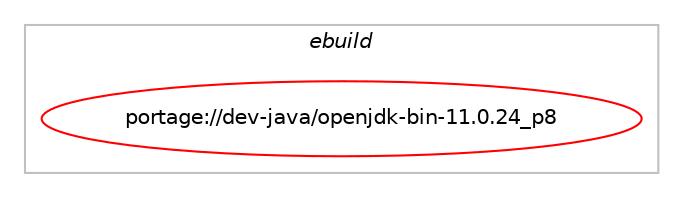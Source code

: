 digraph prolog {

# *************
# Graph options
# *************

newrank=true;
concentrate=true;
compound=true;
graph [rankdir=LR,fontname=Helvetica,fontsize=10,ranksep=1.5];#, ranksep=2.5, nodesep=0.2];
edge  [arrowhead=vee];
node  [fontname=Helvetica,fontsize=10];

# **********
# The ebuild
# **********

subgraph cluster_leftcol {
color=gray;
label=<<i>ebuild</i>>;
id [label="portage://dev-java/openjdk-bin-11.0.24_p8", color=red, width=4, href="../dev-java/openjdk-bin-11.0.24_p8.svg"];
}

# ****************
# The dependencies
# ****************

subgraph cluster_midcol {
color=gray;
label=<<i>dependencies</i>>;
subgraph cluster_compile {
fillcolor="#eeeeee";
style=filled;
label=<<i>compile</i>>;
# *** BEGIN UNKNOWN DEPENDENCY TYPE (TODO) ***
# id -> equal(package_dependency(portage://dev-java/openjdk-bin-11.0.24_p8,install,no,app-eselect,eselect-java,none,[,,],[],[]))
# *** END UNKNOWN DEPENDENCY TYPE (TODO) ***

# *** BEGIN UNKNOWN DEPENDENCY TYPE (TODO) ***
# id -> equal(package_dependency(portage://dev-java/openjdk-bin-11.0.24_p8,install,no,dev-java,java-config,none,[,,],[],[]))
# *** END UNKNOWN DEPENDENCY TYPE (TODO) ***

}
subgraph cluster_compileandrun {
fillcolor="#eeeeee";
style=filled;
label=<<i>compile and run</i>>;
}
subgraph cluster_run {
fillcolor="#eeeeee";
style=filled;
label=<<i>run</i>>;
# *** BEGIN UNKNOWN DEPENDENCY TYPE (TODO) ***
# id -> equal(use_conditional_group(positive,kernel_linux,portage://dev-java/openjdk-bin-11.0.24_p8,[package_dependency(portage://dev-java/openjdk-bin-11.0.24_p8,run,no,media-libs,fontconfig,none,[,,],[slot(1.0)],[]),package_dependency(portage://dev-java/openjdk-bin-11.0.24_p8,run,no,media-libs,freetype,none,[,,],[slot(2)],[]),package_dependency(portage://dev-java/openjdk-bin-11.0.24_p8,run,no,media-libs,harfbuzz,none,[,,],[],[]),use_conditional_group(positive,elibc_glibc,portage://dev-java/openjdk-bin-11.0.24_p8,[package_dependency(portage://dev-java/openjdk-bin-11.0.24_p8,run,no,sys-libs,glibc,greaterequal,[2.2.5,,,2.2.5],any_different_slot,[])]),use_conditional_group(positive,elibc_musl,portage://dev-java/openjdk-bin-11.0.24_p8,[package_dependency(portage://dev-java/openjdk-bin-11.0.24_p8,run,no,sys-libs,musl,none,[,,],[],[])]),package_dependency(portage://dev-java/openjdk-bin-11.0.24_p8,run,no,sys-libs,zlib,none,[,,],[],[]),use_conditional_group(positive,alsa,portage://dev-java/openjdk-bin-11.0.24_p8,[package_dependency(portage://dev-java/openjdk-bin-11.0.24_p8,run,no,media-libs,alsa-lib,none,[,,],[],[])]),use_conditional_group(positive,cups,portage://dev-java/openjdk-bin-11.0.24_p8,[package_dependency(portage://dev-java/openjdk-bin-11.0.24_p8,run,no,net-print,cups,none,[,,],[],[])]),use_conditional_group(positive,selinux,portage://dev-java/openjdk-bin-11.0.24_p8,[package_dependency(portage://dev-java/openjdk-bin-11.0.24_p8,run,no,sec-policy,selinux-java,none,[,,],[],[])]),use_conditional_group(negative,headless-awt,portage://dev-java/openjdk-bin-11.0.24_p8,[package_dependency(portage://dev-java/openjdk-bin-11.0.24_p8,run,no,x11-libs,libX11,none,[,,],[],[]),package_dependency(portage://dev-java/openjdk-bin-11.0.24_p8,run,no,x11-libs,libXext,none,[,,],[],[]),package_dependency(portage://dev-java/openjdk-bin-11.0.24_p8,run,no,x11-libs,libXi,none,[,,],[],[]),package_dependency(portage://dev-java/openjdk-bin-11.0.24_p8,run,no,x11-libs,libXrender,none,[,,],[],[]),package_dependency(portage://dev-java/openjdk-bin-11.0.24_p8,run,no,x11-libs,libXtst,none,[,,],[],[])])]))
# *** END UNKNOWN DEPENDENCY TYPE (TODO) ***

# *** BEGIN UNKNOWN DEPENDENCY TYPE (TODO) ***
# id -> equal(package_dependency(portage://dev-java/openjdk-bin-11.0.24_p8,run,no,app-eselect,eselect-java,none,[,,],[],[]))
# *** END UNKNOWN DEPENDENCY TYPE (TODO) ***

# *** BEGIN UNKNOWN DEPENDENCY TYPE (TODO) ***
# id -> equal(package_dependency(portage://dev-java/openjdk-bin-11.0.24_p8,run,no,dev-java,java-config,none,[,,],[],[]))
# *** END UNKNOWN DEPENDENCY TYPE (TODO) ***

# *** BEGIN UNKNOWN DEPENDENCY TYPE (TODO) ***
# id -> equal(package_dependency(portage://dev-java/openjdk-bin-11.0.24_p8,run,no,sys-apps,baselayout-java,greaterequal,[0.1.0,,-r1,0.1.0-r1],[],[]))
# *** END UNKNOWN DEPENDENCY TYPE (TODO) ***

}
}

# **************
# The candidates
# **************

subgraph cluster_choices {
rank=same;
color=gray;
label=<<i>candidates</i>>;

}

}
